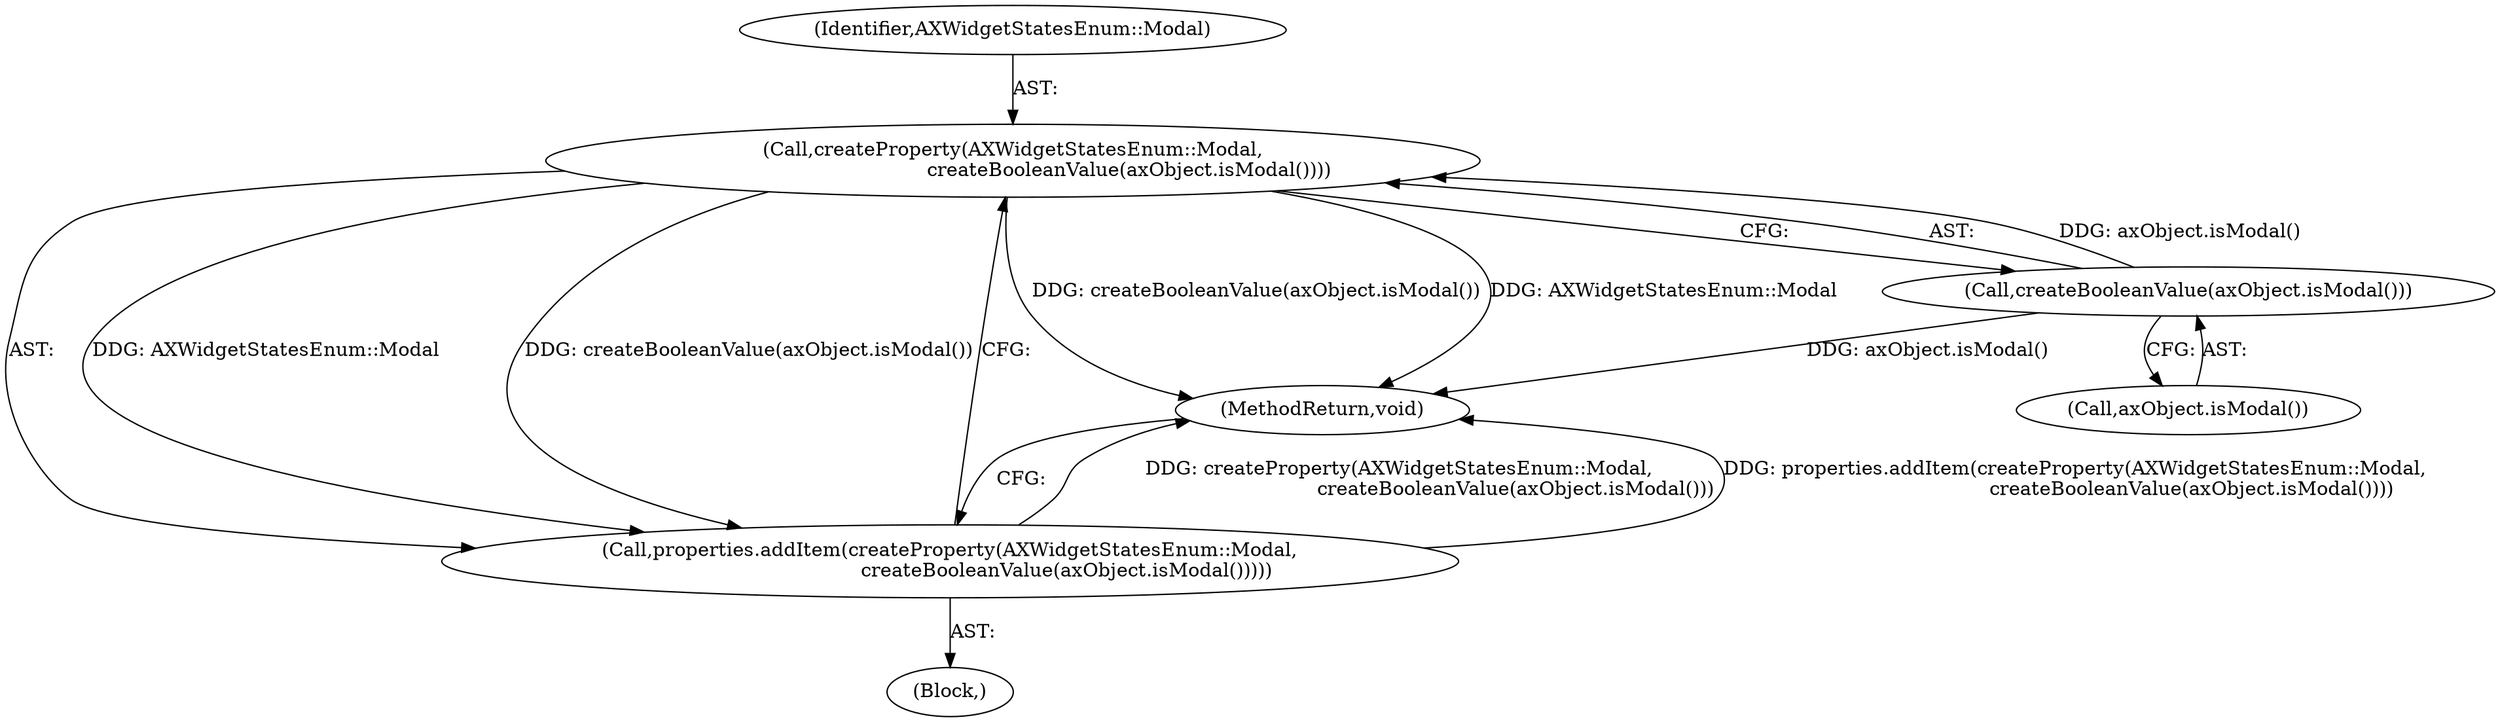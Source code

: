 digraph "0_Chrome_d27468a832d5316884bd02f459cbf493697fd7e1_32@API" {
"1000221" [label="(Call,createProperty(AXWidgetStatesEnum::Modal,\n                                      createBooleanValue(axObject.isModal())))"];
"1000223" [label="(Call,createBooleanValue(axObject.isModal()))"];
"1000220" [label="(Call,properties.addItem(createProperty(AXWidgetStatesEnum::Modal,\n                                      createBooleanValue(axObject.isModal()))))"];
"1000222" [label="(Identifier,AXWidgetStatesEnum::Modal)"];
"1000219" [label="(Block,)"];
"1000225" [label="(MethodReturn,void)"];
"1000224" [label="(Call,axObject.isModal())"];
"1000220" [label="(Call,properties.addItem(createProperty(AXWidgetStatesEnum::Modal,\n                                      createBooleanValue(axObject.isModal()))))"];
"1000221" [label="(Call,createProperty(AXWidgetStatesEnum::Modal,\n                                      createBooleanValue(axObject.isModal())))"];
"1000223" [label="(Call,createBooleanValue(axObject.isModal()))"];
"1000221" -> "1000220"  [label="AST: "];
"1000221" -> "1000223"  [label="CFG: "];
"1000222" -> "1000221"  [label="AST: "];
"1000223" -> "1000221"  [label="AST: "];
"1000220" -> "1000221"  [label="CFG: "];
"1000221" -> "1000225"  [label="DDG: createBooleanValue(axObject.isModal())"];
"1000221" -> "1000225"  [label="DDG: AXWidgetStatesEnum::Modal"];
"1000221" -> "1000220"  [label="DDG: AXWidgetStatesEnum::Modal"];
"1000221" -> "1000220"  [label="DDG: createBooleanValue(axObject.isModal())"];
"1000223" -> "1000221"  [label="DDG: axObject.isModal()"];
"1000223" -> "1000224"  [label="CFG: "];
"1000224" -> "1000223"  [label="AST: "];
"1000223" -> "1000225"  [label="DDG: axObject.isModal()"];
"1000220" -> "1000219"  [label="AST: "];
"1000225" -> "1000220"  [label="CFG: "];
"1000220" -> "1000225"  [label="DDG: createProperty(AXWidgetStatesEnum::Modal,\n                                      createBooleanValue(axObject.isModal()))"];
"1000220" -> "1000225"  [label="DDG: properties.addItem(createProperty(AXWidgetStatesEnum::Modal,\n                                      createBooleanValue(axObject.isModal())))"];
}
